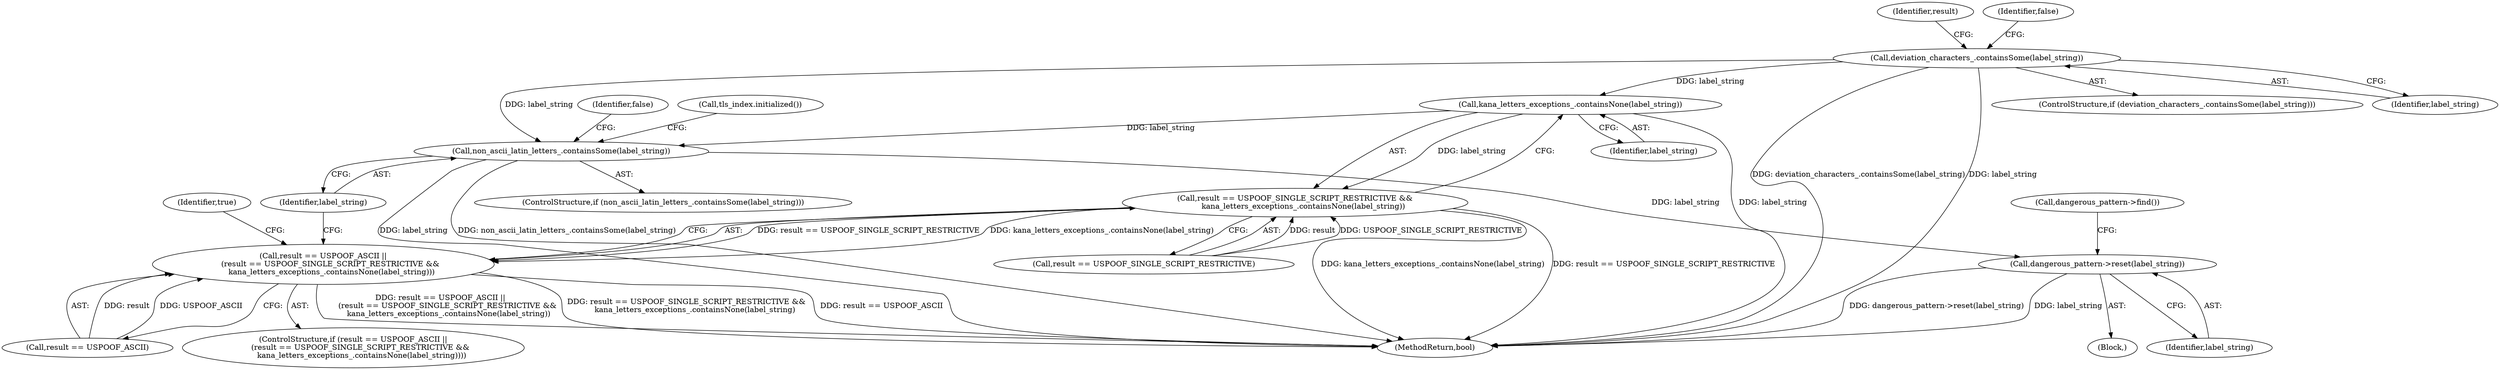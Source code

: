 digraph "1_Chrome_08cb718ba7c3961c1006176c9faba0a5841ec792@del" {
"1000148" [label="(Call,kana_letters_exceptions_.containsNone(label_string))"];
"1000132" [label="(Call,deviation_characters_.containsSome(label_string))"];
"1000144" [label="(Call,result == USPOOF_SINGLE_SCRIPT_RESTRICTIVE &&\n       kana_letters_exceptions_.containsNone(label_string))"];
"1000140" [label="(Call,result == USPOOF_ASCII ||\n      (result == USPOOF_SINGLE_SCRIPT_RESTRICTIVE &&\n       kana_letters_exceptions_.containsNone(label_string)))"];
"1000153" [label="(Call,non_ascii_latin_letters_.containsSome(label_string))"];
"1000179" [label="(Call,dangerous_pattern->reset(label_string))"];
"1000149" [label="(Identifier,label_string)"];
"1000145" [label="(Call,result == USPOOF_SINGLE_SCRIPT_RESTRICTIVE)"];
"1000131" [label="(ControlStructure,if (deviation_characters_.containsSome(label_string)))"];
"1000132" [label="(Call,deviation_characters_.containsSome(label_string))"];
"1000153" [label="(Call,non_ascii_latin_letters_.containsSome(label_string))"];
"1000144" [label="(Call,result == USPOOF_SINGLE_SCRIPT_RESTRICTIVE &&\n       kana_letters_exceptions_.containsNone(label_string))"];
"1000140" [label="(Call,result == USPOOF_ASCII ||\n      (result == USPOOF_SINGLE_SCRIPT_RESTRICTIVE &&\n       kana_letters_exceptions_.containsNone(label_string)))"];
"1000151" [label="(Identifier,true)"];
"1000184" [label="(MethodReturn,bool)"];
"1000156" [label="(Identifier,false)"];
"1000137" [label="(Identifier,result)"];
"1000102" [label="(Block,)"];
"1000141" [label="(Call,result == USPOOF_ASCII)"];
"1000154" [label="(Identifier,label_string)"];
"1000180" [label="(Identifier,label_string)"];
"1000152" [label="(ControlStructure,if (non_ascii_latin_letters_.containsSome(label_string)))"];
"1000133" [label="(Identifier,label_string)"];
"1000139" [label="(ControlStructure,if (result == USPOOF_ASCII ||\n      (result == USPOOF_SINGLE_SCRIPT_RESTRICTIVE &&\n       kana_letters_exceptions_.containsNone(label_string))))"];
"1000135" [label="(Identifier,false)"];
"1000148" [label="(Call,kana_letters_exceptions_.containsNone(label_string))"];
"1000159" [label="(Call,tls_index.initialized())"];
"1000179" [label="(Call,dangerous_pattern->reset(label_string))"];
"1000183" [label="(Call,dangerous_pattern->find())"];
"1000148" -> "1000144"  [label="AST: "];
"1000148" -> "1000149"  [label="CFG: "];
"1000149" -> "1000148"  [label="AST: "];
"1000144" -> "1000148"  [label="CFG: "];
"1000148" -> "1000184"  [label="DDG: label_string"];
"1000148" -> "1000144"  [label="DDG: label_string"];
"1000132" -> "1000148"  [label="DDG: label_string"];
"1000148" -> "1000153"  [label="DDG: label_string"];
"1000132" -> "1000131"  [label="AST: "];
"1000132" -> "1000133"  [label="CFG: "];
"1000133" -> "1000132"  [label="AST: "];
"1000135" -> "1000132"  [label="CFG: "];
"1000137" -> "1000132"  [label="CFG: "];
"1000132" -> "1000184"  [label="DDG: deviation_characters_.containsSome(label_string)"];
"1000132" -> "1000184"  [label="DDG: label_string"];
"1000132" -> "1000153"  [label="DDG: label_string"];
"1000144" -> "1000140"  [label="AST: "];
"1000144" -> "1000145"  [label="CFG: "];
"1000145" -> "1000144"  [label="AST: "];
"1000140" -> "1000144"  [label="CFG: "];
"1000144" -> "1000184"  [label="DDG: kana_letters_exceptions_.containsNone(label_string)"];
"1000144" -> "1000184"  [label="DDG: result == USPOOF_SINGLE_SCRIPT_RESTRICTIVE"];
"1000144" -> "1000140"  [label="DDG: result == USPOOF_SINGLE_SCRIPT_RESTRICTIVE"];
"1000144" -> "1000140"  [label="DDG: kana_letters_exceptions_.containsNone(label_string)"];
"1000145" -> "1000144"  [label="DDG: result"];
"1000145" -> "1000144"  [label="DDG: USPOOF_SINGLE_SCRIPT_RESTRICTIVE"];
"1000140" -> "1000139"  [label="AST: "];
"1000140" -> "1000141"  [label="CFG: "];
"1000141" -> "1000140"  [label="AST: "];
"1000151" -> "1000140"  [label="CFG: "];
"1000154" -> "1000140"  [label="CFG: "];
"1000140" -> "1000184"  [label="DDG: result == USPOOF_ASCII"];
"1000140" -> "1000184"  [label="DDG: result == USPOOF_ASCII ||\n      (result == USPOOF_SINGLE_SCRIPT_RESTRICTIVE &&\n       kana_letters_exceptions_.containsNone(label_string))"];
"1000140" -> "1000184"  [label="DDG: result == USPOOF_SINGLE_SCRIPT_RESTRICTIVE &&\n       kana_letters_exceptions_.containsNone(label_string)"];
"1000141" -> "1000140"  [label="DDG: result"];
"1000141" -> "1000140"  [label="DDG: USPOOF_ASCII"];
"1000153" -> "1000152"  [label="AST: "];
"1000153" -> "1000154"  [label="CFG: "];
"1000154" -> "1000153"  [label="AST: "];
"1000156" -> "1000153"  [label="CFG: "];
"1000159" -> "1000153"  [label="CFG: "];
"1000153" -> "1000184"  [label="DDG: label_string"];
"1000153" -> "1000184"  [label="DDG: non_ascii_latin_letters_.containsSome(label_string)"];
"1000153" -> "1000179"  [label="DDG: label_string"];
"1000179" -> "1000102"  [label="AST: "];
"1000179" -> "1000180"  [label="CFG: "];
"1000180" -> "1000179"  [label="AST: "];
"1000183" -> "1000179"  [label="CFG: "];
"1000179" -> "1000184"  [label="DDG: dangerous_pattern->reset(label_string)"];
"1000179" -> "1000184"  [label="DDG: label_string"];
}
